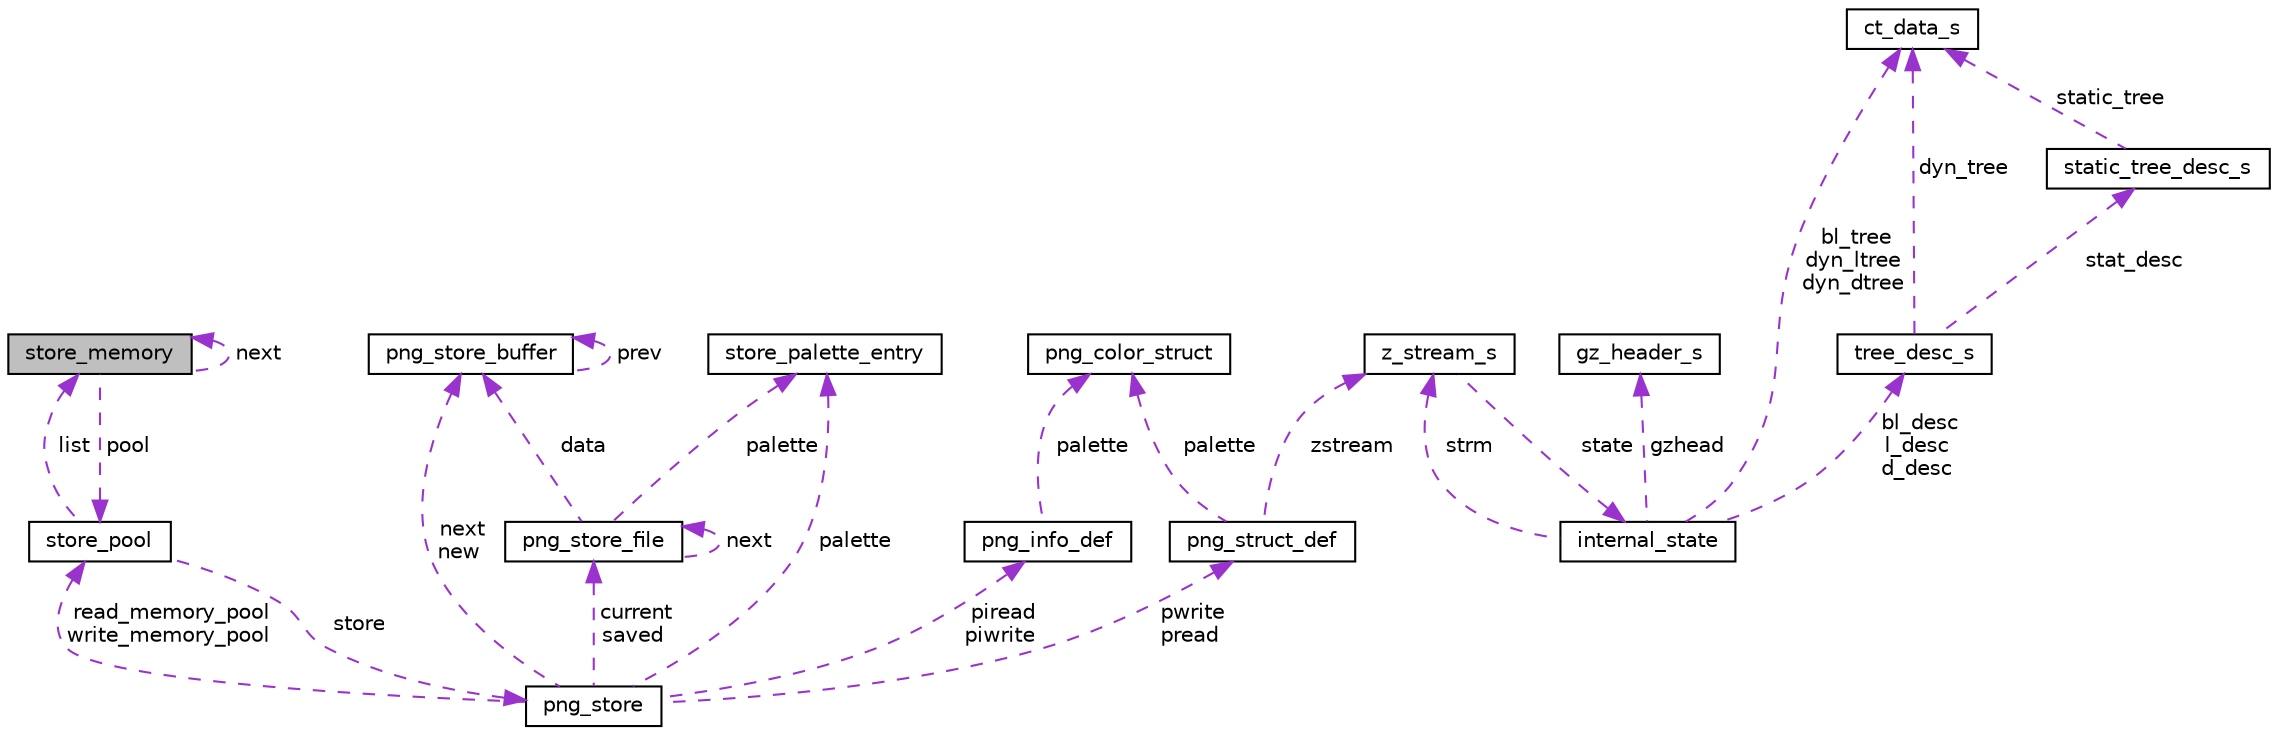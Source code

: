 digraph "store_memory"
{
  edge [fontname="Helvetica",fontsize="10",labelfontname="Helvetica",labelfontsize="10"];
  node [fontname="Helvetica",fontsize="10",shape=record];
  Node1 [label="store_memory",height=0.2,width=0.4,color="black", fillcolor="grey75", style="filled", fontcolor="black"];
  Node2 -> Node1 [dir="back",color="darkorchid3",fontsize="10",style="dashed",label=" pool" ,fontname="Helvetica"];
  Node2 [label="store_pool",height=0.2,width=0.4,color="black", fillcolor="white", style="filled",URL="$structstore__pool.html"];
  Node1 -> Node2 [dir="back",color="darkorchid3",fontsize="10",style="dashed",label=" list" ,fontname="Helvetica"];
  Node3 -> Node2 [dir="back",color="darkorchid3",fontsize="10",style="dashed",label=" store" ,fontname="Helvetica"];
  Node3 [label="png_store",height=0.2,width=0.4,color="black", fillcolor="white", style="filled",URL="$structpng__store.html"];
  Node4 -> Node3 [dir="back",color="darkorchid3",fontsize="10",style="dashed",label=" current\nsaved" ,fontname="Helvetica"];
  Node4 [label="png_store_file",height=0.2,width=0.4,color="black", fillcolor="white", style="filled",URL="$structpng__store__file.html"];
  Node4 -> Node4 [dir="back",color="darkorchid3",fontsize="10",style="dashed",label=" next" ,fontname="Helvetica"];
  Node5 -> Node4 [dir="back",color="darkorchid3",fontsize="10",style="dashed",label=" data" ,fontname="Helvetica"];
  Node5 [label="png_store_buffer",height=0.2,width=0.4,color="black", fillcolor="white", style="filled",URL="$structpng__store__buffer.html"];
  Node5 -> Node5 [dir="back",color="darkorchid3",fontsize="10",style="dashed",label=" prev" ,fontname="Helvetica"];
  Node6 -> Node4 [dir="back",color="darkorchid3",fontsize="10",style="dashed",label=" palette" ,fontname="Helvetica"];
  Node6 [label="store_palette_entry",height=0.2,width=0.4,color="black", fillcolor="white", style="filled",URL="$structstore__palette__entry.html"];
  Node5 -> Node3 [dir="back",color="darkorchid3",fontsize="10",style="dashed",label=" next\nnew" ,fontname="Helvetica"];
  Node7 -> Node3 [dir="back",color="darkorchid3",fontsize="10",style="dashed",label=" piread\npiwrite" ,fontname="Helvetica"];
  Node7 [label="png_info_def",height=0.2,width=0.4,color="black", fillcolor="white", style="filled",URL="$structpng__info__def.html"];
  Node8 -> Node7 [dir="back",color="darkorchid3",fontsize="10",style="dashed",label=" palette" ,fontname="Helvetica"];
  Node8 [label="png_color_struct",height=0.2,width=0.4,color="black", fillcolor="white", style="filled",URL="$structpng__color__struct.html"];
  Node2 -> Node3 [dir="back",color="darkorchid3",fontsize="10",style="dashed",label=" read_memory_pool\nwrite_memory_pool" ,fontname="Helvetica"];
  Node6 -> Node3 [dir="back",color="darkorchid3",fontsize="10",style="dashed",label=" palette" ,fontname="Helvetica"];
  Node9 -> Node3 [dir="back",color="darkorchid3",fontsize="10",style="dashed",label=" pwrite\npread" ,fontname="Helvetica"];
  Node9 [label="png_struct_def",height=0.2,width=0.4,color="black", fillcolor="white", style="filled",URL="$structpng__struct__def.html"];
  Node8 -> Node9 [dir="back",color="darkorchid3",fontsize="10",style="dashed",label=" palette" ,fontname="Helvetica"];
  Node10 -> Node9 [dir="back",color="darkorchid3",fontsize="10",style="dashed",label=" zstream" ,fontname="Helvetica"];
  Node10 [label="z_stream_s",height=0.2,width=0.4,color="black", fillcolor="white", style="filled",URL="$structz__stream__s.html"];
  Node11 -> Node10 [dir="back",color="darkorchid3",fontsize="10",style="dashed",label=" state" ,fontname="Helvetica"];
  Node11 [label="internal_state",height=0.2,width=0.4,color="black", fillcolor="white", style="filled",URL="$structinternal__state.html"];
  Node12 -> Node11 [dir="back",color="darkorchid3",fontsize="10",style="dashed",label=" gzhead" ,fontname="Helvetica"];
  Node12 [label="gz_header_s",height=0.2,width=0.4,color="black", fillcolor="white", style="filled",URL="$structgz__header__s.html"];
  Node13 -> Node11 [dir="back",color="darkorchid3",fontsize="10",style="dashed",label=" bl_desc\nl_desc\nd_desc" ,fontname="Helvetica"];
  Node13 [label="tree_desc_s",height=0.2,width=0.4,color="black", fillcolor="white", style="filled",URL="$structtree__desc__s.html"];
  Node14 -> Node13 [dir="back",color="darkorchid3",fontsize="10",style="dashed",label=" stat_desc" ,fontname="Helvetica"];
  Node14 [label="static_tree_desc_s",height=0.2,width=0.4,color="black", fillcolor="white", style="filled",URL="$structstatic__tree__desc__s.html"];
  Node15 -> Node14 [dir="back",color="darkorchid3",fontsize="10",style="dashed",label=" static_tree" ,fontname="Helvetica"];
  Node15 [label="ct_data_s",height=0.2,width=0.4,color="black", fillcolor="white", style="filled",URL="$structct__data__s.html"];
  Node15 -> Node13 [dir="back",color="darkorchid3",fontsize="10",style="dashed",label=" dyn_tree" ,fontname="Helvetica"];
  Node10 -> Node11 [dir="back",color="darkorchid3",fontsize="10",style="dashed",label=" strm" ,fontname="Helvetica"];
  Node15 -> Node11 [dir="back",color="darkorchid3",fontsize="10",style="dashed",label=" bl_tree\ndyn_ltree\ndyn_dtree" ,fontname="Helvetica"];
  Node1 -> Node1 [dir="back",color="darkorchid3",fontsize="10",style="dashed",label=" next" ,fontname="Helvetica"];
}
